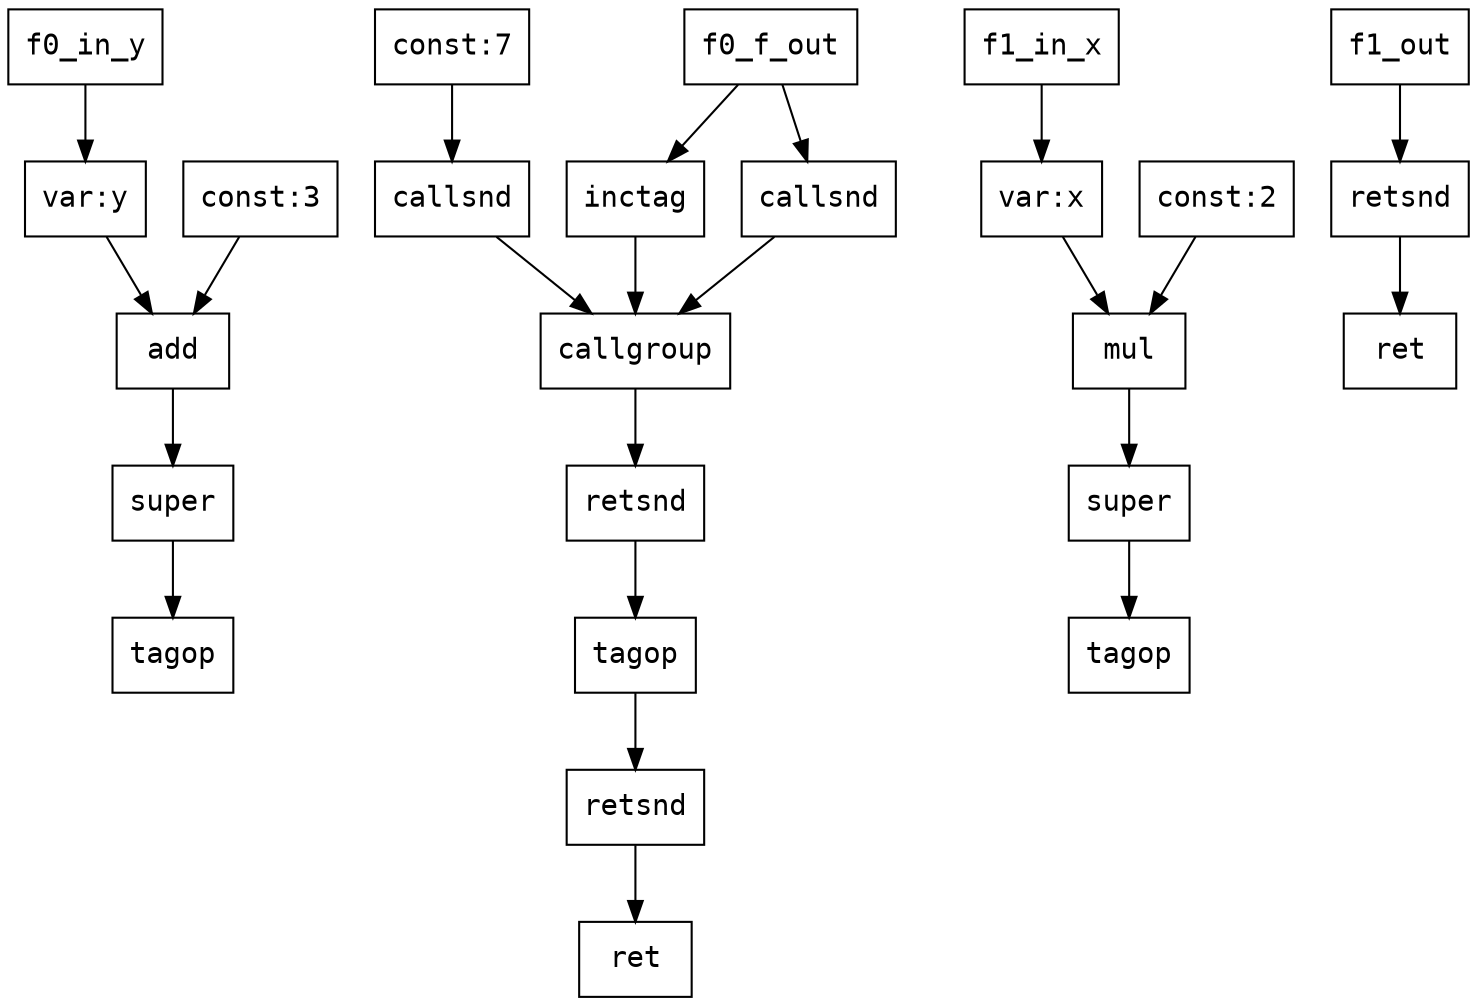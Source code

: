 digraph Dataflow {
  node [shape=record, fontname="Courier"];
  "f0_f" [label="super"];
  "f0_f_tagop" [label="tagop"];
  "f0_f" -> "f0_f_tagop";
  "f0_f_body_l_out" [label="var:y"];
  "f0_in_y" -> "f0_f_body_l_out";
  "f0_f_body_r_out" [label="const:3"];
  "f0_f_body_out" [label="add"];
  "f0_f_body_l_out" -> "f0_f_body_out";
  "f0_f_body_r_out" -> "f0_f_body_out";
  "f0_f_body_out" -> "f0_f";
  "f0_x_out" [label="const:7"];
  "f0_inctag" [label="inctag"];
  "f0_f_out" -> "f0_inctag";
  "f0_cg" [label="callgroup"];
  "f0_inctag" -> "f0_cg";
  "f0_cg_snd_fun" [label="callsnd"];
  "f0_f_out" -> "f0_cg_snd_fun";
  "f0_cg_snd_fun" -> "f0_cg";
  "f0_cg_snd_arg" [label="callsnd"];
  "f0_x_out" -> "f0_cg_snd_arg";
  "f0_cg_snd_arg" -> "f0_cg";
  "f0_cg_retsnd" [label="retsnd"];
  "f0_cg" -> "f0_cg_retsnd";
  "f0_out" [label="tagop"];
  "f0_cg_retsnd" -> "f0_out";
  "f0_retsnd" [label="retsnd"];
  "f0_out" -> "f0_retsnd";
  "f0_ret" [label="ret"];
  "f0_retsnd" -> "f0_ret";
  f1 [label="super"];
  "f1_tagop" [label="tagop"];
  f1 -> "f1_tagop";
  "f1_body_l_out" [label="var:x"];
  "f1_in_x" -> "f1_body_l_out";
  "f1_body_r_out" [label="const:2"];
  "f1_body_out" [label="mul"];
  "f1_body_l_out" -> "f1_body_out";
  "f1_body_r_out" -> "f1_body_out";
  "f1_body_out" -> f1;
  "f1_retsnd" [label="retsnd"];
  "f1_out" -> "f1_retsnd";
  "f1_ret" [label="ret"];
  "f1_retsnd" -> "f1_ret";
}
